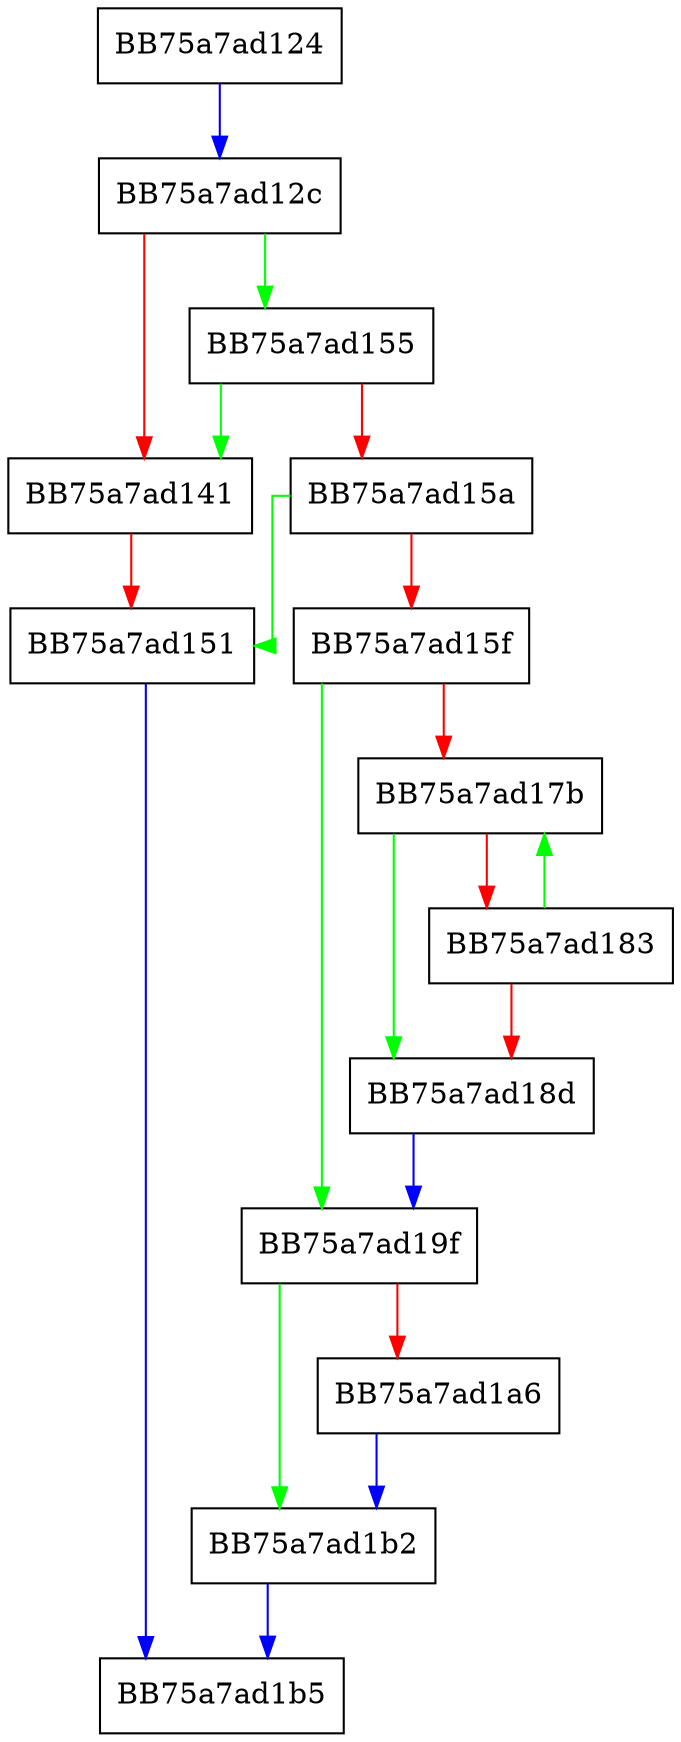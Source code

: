 digraph _mbsdec {
  node [shape="box"];
  graph [splines=ortho];
  BB75a7ad124 -> BB75a7ad12c [color="blue"];
  BB75a7ad12c -> BB75a7ad155 [color="green"];
  BB75a7ad12c -> BB75a7ad141 [color="red"];
  BB75a7ad141 -> BB75a7ad151 [color="red"];
  BB75a7ad151 -> BB75a7ad1b5 [color="blue"];
  BB75a7ad155 -> BB75a7ad141 [color="green"];
  BB75a7ad155 -> BB75a7ad15a [color="red"];
  BB75a7ad15a -> BB75a7ad151 [color="green"];
  BB75a7ad15a -> BB75a7ad15f [color="red"];
  BB75a7ad15f -> BB75a7ad19f [color="green"];
  BB75a7ad15f -> BB75a7ad17b [color="red"];
  BB75a7ad17b -> BB75a7ad18d [color="green"];
  BB75a7ad17b -> BB75a7ad183 [color="red"];
  BB75a7ad183 -> BB75a7ad17b [color="green"];
  BB75a7ad183 -> BB75a7ad18d [color="red"];
  BB75a7ad18d -> BB75a7ad19f [color="blue"];
  BB75a7ad19f -> BB75a7ad1b2 [color="green"];
  BB75a7ad19f -> BB75a7ad1a6 [color="red"];
  BB75a7ad1a6 -> BB75a7ad1b2 [color="blue"];
  BB75a7ad1b2 -> BB75a7ad1b5 [color="blue"];
}